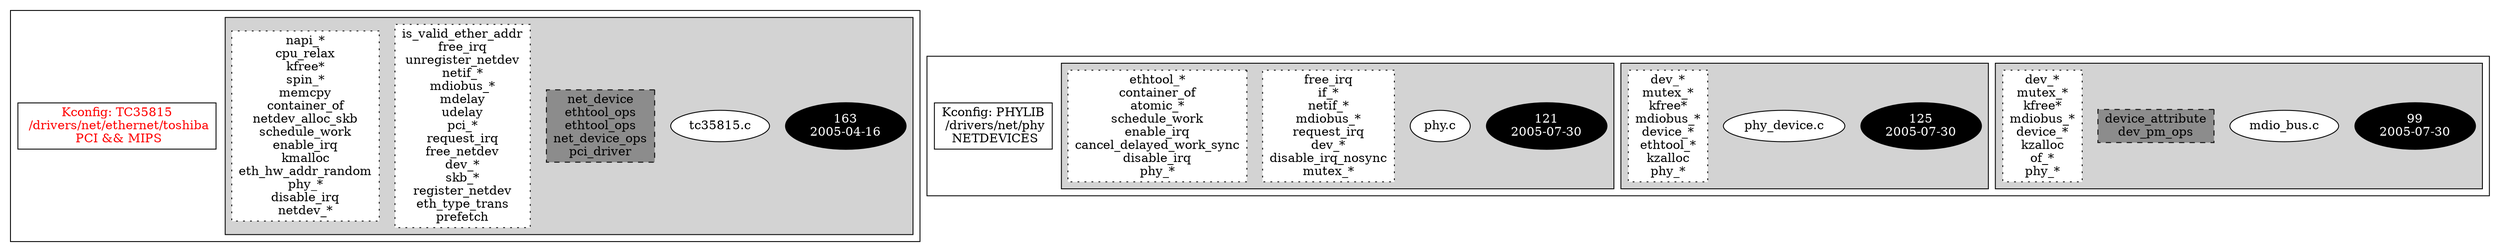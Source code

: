 digraph Driver {
	ranksep=2;
	splines=ortho;
	//Symbol: TC35815
	subgraph "cluster_TC35815"{
		subgraph "cluster_tc35815.c" {
			style=filled
			"commit_tc35815.c" [style=filled, fillcolor=black, fontcolor=white, label="163\n2005-04-16"];
			"tc35815.c" [style=filled, fillcolor=white, fontcolor=black, label="tc35815.c\n"];
			"structs-tc35815.c" [style="filled,dashed" shape=box, fillcolor=grey55, fontcolor=black, label="net_device\nethtool_ops\nethtool_ops\nnet_device_ops\npci_driver\n"];
			"funccall2-tc35815.c" [style="filled,dotted" shape=box, fillcolor=white, fontcolor=black, label="is_valid_ether_addr\nfree_irq\nunregister_netdev\nnetif_*\nmdiobus_*\nmdelay\nudelay\npci_*\nrequest_irq\nfree_netdev\ndev_*\nskb_*\nregister_netdev\neth_type_trans\nprefetch\n"];
			"funccall1-tc35815.c" [style="filled,dotted" shape=box, fillcolor=white, fontcolor=black, label="napi_*\ncpu_relax\nkfree*\nspin_*\nmemcpy\ncontainer_of\nnetdev_alloc_skb\nschedule_work\nenable_irq\nkmalloc\neth_hw_addr_random\nphy_*\ndisable_irq\nnetdev_*\n"];
		}
		"K:TC35815" [label="Kconfig: TC35815\n /drivers/net/ethernet/toshiba\n  PCI && MIPS ", shape=box, fontcolor=red];
	}
	//Symbol: PHYLIB
	subgraph "cluster_PHYLIB"{
		subgraph "cluster_mdio_bus.c" {
			style=filled
			"commit_mdio_bus.c" [style=filled, fillcolor=black, fontcolor=white, label="99\n2005-07-30"];
			"mdio_bus.c" [style=filled, fillcolor=white, fontcolor=black, label="mdio_bus.c\n"];
			"structs-mdio_bus.c" [style="filled,dashed" shape=box, fillcolor=grey55, fontcolor=black, label="device_attribute\ndev_pm_ops\n"];
			"funccall0-mdio_bus.c" [style="filled,dotted" shape=box, fillcolor=white, fontcolor=black, label="dev_*\nmutex_*\nkfree*\nmdiobus_*\ndevice_*\nkzalloc\nof_*\nphy_*\n"];
		}
		subgraph "cluster_phy_device.c" {
			style=filled
			"commit_phy_device.c" [style=filled, fillcolor=black, fontcolor=white, label="125\n2005-07-30"];
			"phy_device.c" [style=filled, fillcolor=white, fontcolor=black, label="phy_device.c\n"];
			"funccall0-phy_device.c" [style="filled,dotted" shape=box, fillcolor=white, fontcolor=black, label="dev_*\nmutex_*\nkfree*\nmdiobus_*\ndevice_*\nethtool_*\nkzalloc\nphy_*\n"];
		}
		subgraph "cluster_phy.c" {
			style=filled
			"commit_phy.c" [style=filled, fillcolor=black, fontcolor=white, label="121\n2005-07-30"];
			"phy.c" [style=filled, fillcolor=white, fontcolor=black, label="phy.c\n"];
			"funccall2-phy.c" [style="filled,dotted" shape=box, fillcolor=white, fontcolor=black, label="free_irq\nif_*\nnetif_*\nmdiobus_*\nrequest_irq\ndev_*\ndisable_irq_nosync\nmutex_*\n"];
			"funccall1-phy.c" [style="filled,dotted" shape=box, fillcolor=white, fontcolor=black, label="ethtool_*\ncontainer_of\natomic_*\nschedule_work\nenable_irq\ncancel_delayed_work_sync\ndisable_irq\nphy_*\n"];
		}
		"K:PHYLIB" [label="Kconfig: PHYLIB\n /drivers/net/phy\n  NETDEVICES ", shape=box];
	}
}
